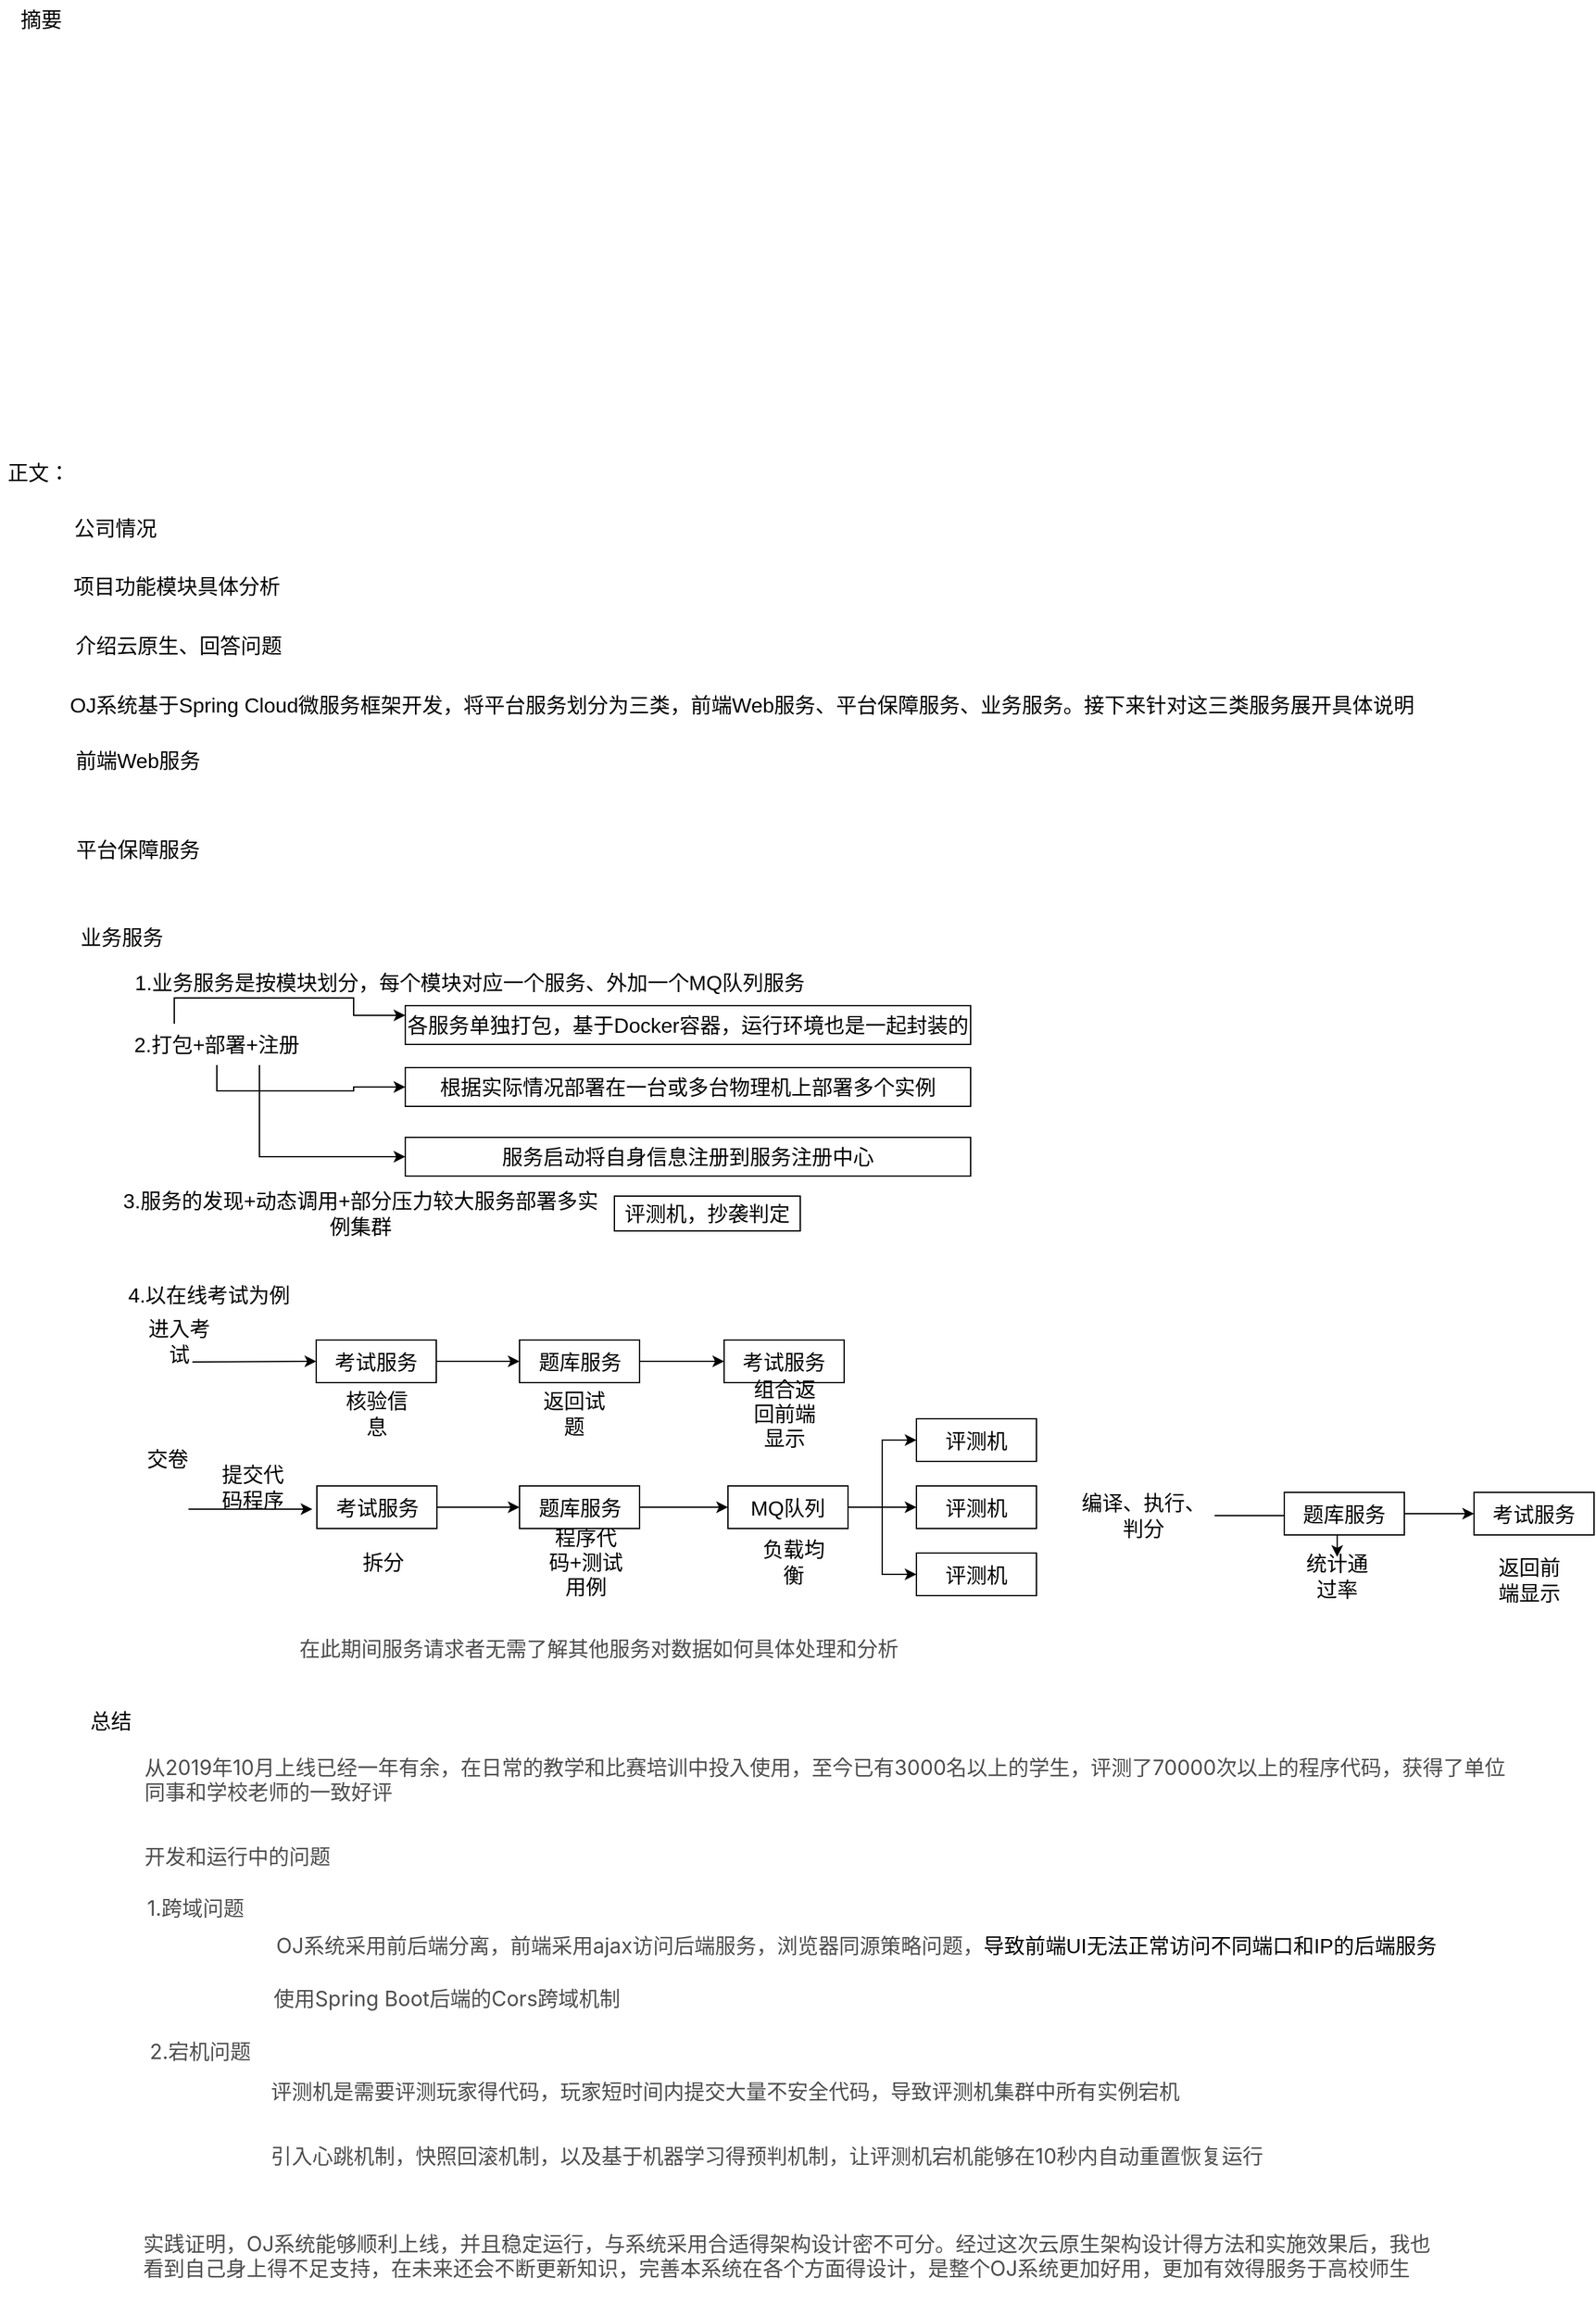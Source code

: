 <mxfile version="22.0.8" type="github">
  <diagram name="第 1 页" id="NLoXYbT1jdfY4DKMpZzK">
    <mxGraphModel dx="1613" dy="980" grid="0" gridSize="10" guides="1" tooltips="1" connect="1" arrows="1" fold="1" page="1" pageScale="1" pageWidth="10000" pageHeight="10000" math="0" shadow="0">
      <root>
        <mxCell id="0" />
        <mxCell id="1" parent="0" />
        <mxCell id="Ui8WLxv8zB1vM958ZW1R-1" value="摘要" style="text;html=1;strokeColor=none;fillColor=none;align=center;verticalAlign=middle;whiteSpace=wrap;rounded=0;fontSize=16;" vertex="1" parent="1">
          <mxGeometry x="51" y="57" width="60" height="30" as="geometry" />
        </mxCell>
        <mxCell id="Ui8WLxv8zB1vM958ZW1R-2" value="正文：&lt;br style=&quot;font-size: 16px;&quot;&gt;" style="text;html=1;strokeColor=none;fillColor=none;align=center;verticalAlign=middle;whiteSpace=wrap;rounded=0;fontSize=16;" vertex="1" parent="1">
          <mxGeometry x="49" y="408" width="60" height="30" as="geometry" />
        </mxCell>
        <mxCell id="Ui8WLxv8zB1vM958ZW1R-3" value="公司情况" style="text;html=1;strokeColor=none;fillColor=none;align=center;verticalAlign=middle;whiteSpace=wrap;rounded=0;fontSize=16;" vertex="1" parent="1">
          <mxGeometry x="103" y="450" width="71" height="31" as="geometry" />
        </mxCell>
        <mxCell id="Ui8WLxv8zB1vM958ZW1R-4" value="项目功能模块具体分析" style="text;html=1;strokeColor=none;fillColor=none;align=center;verticalAlign=middle;whiteSpace=wrap;rounded=0;fontSize=16;" vertex="1" parent="1">
          <mxGeometry x="103" y="497" width="166" height="27" as="geometry" />
        </mxCell>
        <mxCell id="Ui8WLxv8zB1vM958ZW1R-5" value="介绍云原生、回答问题" style="text;html=1;strokeColor=none;fillColor=none;align=center;verticalAlign=middle;whiteSpace=wrap;rounded=0;fontSize=16;" vertex="1" parent="1">
          <mxGeometry x="103" y="540" width="169" height="33" as="geometry" />
        </mxCell>
        <mxCell id="Ui8WLxv8zB1vM958ZW1R-8" value="OJ系统基于Spring Cloud微服务框架开发，将平台服务划分为三类，前端Web服务、平台保障服务、业务服务。接下来针对这三类服务展开具体说明" style="text;html=1;strokeColor=none;fillColor=none;align=center;verticalAlign=middle;whiteSpace=wrap;rounded=0;fontSize=16;" vertex="1" parent="1">
          <mxGeometry x="98" y="586" width="1052" height="33" as="geometry" />
        </mxCell>
        <mxCell id="Ui8WLxv8zB1vM958ZW1R-9" value="前端Web服务" style="text;html=1;strokeColor=none;fillColor=none;align=center;verticalAlign=middle;whiteSpace=wrap;rounded=0;fontSize=16;" vertex="1" parent="1">
          <mxGeometry x="103" y="629" width="106" height="33" as="geometry" />
        </mxCell>
        <mxCell id="Ui8WLxv8zB1vM958ZW1R-10" value="平台保障服务" style="text;html=1;strokeColor=none;fillColor=none;align=center;verticalAlign=middle;whiteSpace=wrap;rounded=0;fontSize=16;" vertex="1" parent="1">
          <mxGeometry x="103" y="698" width="106" height="33" as="geometry" />
        </mxCell>
        <mxCell id="Ui8WLxv8zB1vM958ZW1R-11" value="业务服务" style="text;html=1;strokeColor=none;fillColor=none;align=center;verticalAlign=middle;whiteSpace=wrap;rounded=0;fontSize=16;" vertex="1" parent="1">
          <mxGeometry x="105" y="767" width="77" height="32" as="geometry" />
        </mxCell>
        <mxCell id="Ui8WLxv8zB1vM958ZW1R-12" value="总结" style="text;html=1;strokeColor=none;fillColor=none;align=center;verticalAlign=middle;whiteSpace=wrap;rounded=0;fontSize=16;" vertex="1" parent="1">
          <mxGeometry x="111" y="1376" width="48" height="27" as="geometry" />
        </mxCell>
        <mxCell id="Ui8WLxv8zB1vM958ZW1R-13" value="1.业务服务是按模块划分，每个模块对应一个服务、外加一个MQ队列服务" style="text;html=1;strokeColor=none;fillColor=none;align=center;verticalAlign=middle;whiteSpace=wrap;rounded=0;fontSize=16;" vertex="1" parent="1">
          <mxGeometry x="145" y="802" width="536" height="32" as="geometry" />
        </mxCell>
        <mxCell id="Ui8WLxv8zB1vM958ZW1R-16" style="edgeStyle=orthogonalEdgeStyle;rounded=0;orthogonalLoop=1;jettySize=auto;html=1;exitX=0.25;exitY=0;exitDx=0;exitDy=0;entryX=0;entryY=0.25;entryDx=0;entryDy=0;" edge="1" parent="1" source="Ui8WLxv8zB1vM958ZW1R-14" target="Ui8WLxv8zB1vM958ZW1R-15">
          <mxGeometry relative="1" as="geometry" />
        </mxCell>
        <mxCell id="Ui8WLxv8zB1vM958ZW1R-22" style="edgeStyle=orthogonalEdgeStyle;rounded=0;orthogonalLoop=1;jettySize=auto;html=1;exitX=0.5;exitY=1;exitDx=0;exitDy=0;entryX=0;entryY=0.5;entryDx=0;entryDy=0;" edge="1" parent="1" source="Ui8WLxv8zB1vM958ZW1R-14" target="Ui8WLxv8zB1vM958ZW1R-17">
          <mxGeometry relative="1" as="geometry">
            <Array as="points">
              <mxPoint x="217" y="902" />
              <mxPoint x="323" y="902" />
              <mxPoint x="323" y="899" />
            </Array>
          </mxGeometry>
        </mxCell>
        <mxCell id="Ui8WLxv8zB1vM958ZW1R-24" style="edgeStyle=orthogonalEdgeStyle;rounded=0;orthogonalLoop=1;jettySize=auto;html=1;exitX=0.75;exitY=1;exitDx=0;exitDy=0;entryX=0;entryY=0.5;entryDx=0;entryDy=0;" edge="1" parent="1" source="Ui8WLxv8zB1vM958ZW1R-14" target="Ui8WLxv8zB1vM958ZW1R-23">
          <mxGeometry relative="1" as="geometry" />
        </mxCell>
        <mxCell id="Ui8WLxv8zB1vM958ZW1R-14" value="2.打包+部署+注册" style="text;html=1;strokeColor=none;fillColor=none;align=center;verticalAlign=middle;whiteSpace=wrap;rounded=0;fontSize=16;" vertex="1" parent="1">
          <mxGeometry x="151" y="850" width="132" height="32" as="geometry" />
        </mxCell>
        <mxCell id="Ui8WLxv8zB1vM958ZW1R-15" value="各服务单独打包，基于Docker容器，运行环境也是一起封装的" style="rounded=0;whiteSpace=wrap;html=1;fontSize=16;" vertex="1" parent="1">
          <mxGeometry x="363" y="836" width="438" height="30" as="geometry" />
        </mxCell>
        <mxCell id="Ui8WLxv8zB1vM958ZW1R-17" value="根据实际情况部署在一台或多台物理机上部署多个实例" style="rounded=0;whiteSpace=wrap;html=1;fontSize=16;" vertex="1" parent="1">
          <mxGeometry x="363" y="884" width="438" height="30" as="geometry" />
        </mxCell>
        <mxCell id="Ui8WLxv8zB1vM958ZW1R-23" value="服务启动将自身信息注册到服务注册中心" style="rounded=0;whiteSpace=wrap;html=1;fontSize=16;" vertex="1" parent="1">
          <mxGeometry x="363" y="938" width="438" height="30" as="geometry" />
        </mxCell>
        <mxCell id="Ui8WLxv8zB1vM958ZW1R-25" value="3.服务的发现+动态调用+部分压力较大服务部署多实例集群" style="text;html=1;strokeColor=none;fillColor=none;align=center;verticalAlign=middle;whiteSpace=wrap;rounded=0;fontSize=16;" vertex="1" parent="1">
          <mxGeometry x="143" y="981" width="371" height="32" as="geometry" />
        </mxCell>
        <mxCell id="Ui8WLxv8zB1vM958ZW1R-27" value="4.以在线考试为例" style="text;html=1;strokeColor=none;fillColor=none;align=center;verticalAlign=middle;whiteSpace=wrap;rounded=0;fontSize=16;" vertex="1" parent="1">
          <mxGeometry x="141" y="1044" width="140" height="31" as="geometry" />
        </mxCell>
        <mxCell id="Ui8WLxv8zB1vM958ZW1R-30" value="评测机，抄袭判定" style="rounded=0;whiteSpace=wrap;html=1;fontSize=16;" vertex="1" parent="1">
          <mxGeometry x="525" y="983.5" width="144" height="27" as="geometry" />
        </mxCell>
        <mxCell id="Ui8WLxv8zB1vM958ZW1R-36" value="" style="edgeStyle=orthogonalEdgeStyle;rounded=0;orthogonalLoop=1;jettySize=auto;html=1;fontSize=16;" edge="1" parent="1" source="Ui8WLxv8zB1vM958ZW1R-31" target="Ui8WLxv8zB1vM958ZW1R-32">
          <mxGeometry relative="1" as="geometry" />
        </mxCell>
        <mxCell id="Ui8WLxv8zB1vM958ZW1R-31" value="考试服务" style="rounded=0;whiteSpace=wrap;html=1;fontSize=16;" vertex="1" parent="1">
          <mxGeometry x="294" y="1095" width="93" height="33" as="geometry" />
        </mxCell>
        <mxCell id="Ui8WLxv8zB1vM958ZW1R-39" value="" style="edgeStyle=orthogonalEdgeStyle;rounded=0;orthogonalLoop=1;jettySize=auto;html=1;fontSize=16;" edge="1" parent="1" source="Ui8WLxv8zB1vM958ZW1R-32" target="Ui8WLxv8zB1vM958ZW1R-38">
          <mxGeometry relative="1" as="geometry" />
        </mxCell>
        <mxCell id="Ui8WLxv8zB1vM958ZW1R-32" value="题库服务" style="rounded=0;whiteSpace=wrap;html=1;fontSize=16;" vertex="1" parent="1">
          <mxGeometry x="451.5" y="1095" width="93" height="33" as="geometry" />
        </mxCell>
        <mxCell id="Ui8WLxv8zB1vM958ZW1R-33" value="" style="endArrow=classic;html=1;rounded=0;entryX=0;entryY=0.5;entryDx=0;entryDy=0;fontSize=16;" edge="1" parent="1" target="Ui8WLxv8zB1vM958ZW1R-31">
          <mxGeometry width="50" height="50" relative="1" as="geometry">
            <mxPoint x="198" y="1112" as="sourcePoint" />
            <mxPoint x="254.5" y="1086.5" as="targetPoint" />
          </mxGeometry>
        </mxCell>
        <mxCell id="Ui8WLxv8zB1vM958ZW1R-34" value="进入考试" style="text;html=1;strokeColor=none;fillColor=none;align=center;verticalAlign=middle;whiteSpace=wrap;rounded=0;fontSize=16;" vertex="1" parent="1">
          <mxGeometry x="157.5" y="1081" width="60" height="30" as="geometry" />
        </mxCell>
        <mxCell id="Ui8WLxv8zB1vM958ZW1R-35" value="核验信息" style="text;html=1;strokeColor=none;fillColor=none;align=center;verticalAlign=middle;whiteSpace=wrap;rounded=0;fontSize=16;" vertex="1" parent="1">
          <mxGeometry x="311" y="1137" width="60" height="30" as="geometry" />
        </mxCell>
        <mxCell id="Ui8WLxv8zB1vM958ZW1R-37" value="返回试题" style="text;html=1;strokeColor=none;fillColor=none;align=center;verticalAlign=middle;whiteSpace=wrap;rounded=0;fontSize=16;" vertex="1" parent="1">
          <mxGeometry x="464" y="1137" width="60" height="30" as="geometry" />
        </mxCell>
        <mxCell id="Ui8WLxv8zB1vM958ZW1R-38" value="考试服务" style="rounded=0;whiteSpace=wrap;html=1;fontSize=16;" vertex="1" parent="1">
          <mxGeometry x="610" y="1095" width="93" height="33" as="geometry" />
        </mxCell>
        <mxCell id="Ui8WLxv8zB1vM958ZW1R-40" value="组合返回前端显示" style="text;html=1;strokeColor=none;fillColor=none;align=center;verticalAlign=middle;whiteSpace=wrap;rounded=0;fontSize=16;" vertex="1" parent="1">
          <mxGeometry x="626.5" y="1137" width="60" height="30" as="geometry" />
        </mxCell>
        <mxCell id="Ui8WLxv8zB1vM958ZW1R-41" value="交卷" style="text;html=1;strokeColor=none;fillColor=none;align=center;verticalAlign=middle;whiteSpace=wrap;rounded=0;fontSize=16;" vertex="1" parent="1">
          <mxGeometry x="149" y="1172" width="60" height="30" as="geometry" />
        </mxCell>
        <mxCell id="Ui8WLxv8zB1vM958ZW1R-47" value="" style="edgeStyle=orthogonalEdgeStyle;rounded=0;orthogonalLoop=1;jettySize=auto;html=1;fontSize=16;" edge="1" parent="1" source="Ui8WLxv8zB1vM958ZW1R-42" target="Ui8WLxv8zB1vM958ZW1R-45">
          <mxGeometry relative="1" as="geometry" />
        </mxCell>
        <mxCell id="Ui8WLxv8zB1vM958ZW1R-42" value="考试服务" style="rounded=0;whiteSpace=wrap;html=1;fontSize=16;" vertex="1" parent="1">
          <mxGeometry x="294.5" y="1208" width="93" height="33" as="geometry" />
        </mxCell>
        <mxCell id="Ui8WLxv8zB1vM958ZW1R-43" value="" style="endArrow=classic;html=1;rounded=0;entryX=0;entryY=0.5;entryDx=0;entryDy=0;fontSize=16;" edge="1" parent="1">
          <mxGeometry width="50" height="50" relative="1" as="geometry">
            <mxPoint x="195" y="1226" as="sourcePoint" />
            <mxPoint x="291" y="1226" as="targetPoint" />
          </mxGeometry>
        </mxCell>
        <mxCell id="Ui8WLxv8zB1vM958ZW1R-44" value="提交代码程序" style="text;html=1;strokeColor=none;fillColor=none;align=center;verticalAlign=middle;whiteSpace=wrap;rounded=0;fontSize=16;" vertex="1" parent="1">
          <mxGeometry x="215" y="1194" width="60" height="30" as="geometry" />
        </mxCell>
        <mxCell id="Ui8WLxv8zB1vM958ZW1R-50" value="" style="edgeStyle=orthogonalEdgeStyle;rounded=0;orthogonalLoop=1;jettySize=auto;html=1;fontSize=16;" edge="1" parent="1" source="Ui8WLxv8zB1vM958ZW1R-45" target="Ui8WLxv8zB1vM958ZW1R-48">
          <mxGeometry relative="1" as="geometry" />
        </mxCell>
        <mxCell id="Ui8WLxv8zB1vM958ZW1R-45" value="题库服务" style="rounded=0;whiteSpace=wrap;html=1;fontSize=16;" vertex="1" parent="1">
          <mxGeometry x="451.5" y="1208" width="93" height="33" as="geometry" />
        </mxCell>
        <mxCell id="Ui8WLxv8zB1vM958ZW1R-46" value="拆分" style="text;html=1;strokeColor=none;fillColor=none;align=center;verticalAlign=middle;whiteSpace=wrap;rounded=0;fontSize=16;" vertex="1" parent="1">
          <mxGeometry x="316" y="1252" width="60" height="30" as="geometry" />
        </mxCell>
        <mxCell id="Ui8WLxv8zB1vM958ZW1R-52" value="" style="edgeStyle=orthogonalEdgeStyle;rounded=0;orthogonalLoop=1;jettySize=auto;html=1;fontSize=16;" edge="1" parent="1" source="Ui8WLxv8zB1vM958ZW1R-48" target="Ui8WLxv8zB1vM958ZW1R-51">
          <mxGeometry relative="1" as="geometry" />
        </mxCell>
        <mxCell id="Ui8WLxv8zB1vM958ZW1R-55" style="edgeStyle=orthogonalEdgeStyle;rounded=0;orthogonalLoop=1;jettySize=auto;html=1;exitX=1;exitY=0.5;exitDx=0;exitDy=0;entryX=0;entryY=0.5;entryDx=0;entryDy=0;fontSize=16;" edge="1" parent="1" source="Ui8WLxv8zB1vM958ZW1R-48" target="Ui8WLxv8zB1vM958ZW1R-53">
          <mxGeometry relative="1" as="geometry" />
        </mxCell>
        <mxCell id="Ui8WLxv8zB1vM958ZW1R-56" style="edgeStyle=orthogonalEdgeStyle;rounded=0;orthogonalLoop=1;jettySize=auto;html=1;exitX=1;exitY=0.5;exitDx=0;exitDy=0;entryX=0;entryY=0.5;entryDx=0;entryDy=0;fontSize=16;" edge="1" parent="1" source="Ui8WLxv8zB1vM958ZW1R-48" target="Ui8WLxv8zB1vM958ZW1R-54">
          <mxGeometry relative="1" as="geometry" />
        </mxCell>
        <mxCell id="Ui8WLxv8zB1vM958ZW1R-48" value="MQ队列" style="rounded=0;whiteSpace=wrap;html=1;fontSize=16;" vertex="1" parent="1">
          <mxGeometry x="613" y="1208" width="93" height="33" as="geometry" />
        </mxCell>
        <mxCell id="Ui8WLxv8zB1vM958ZW1R-49" value="程序代码+测试用例" style="text;html=1;strokeColor=none;fillColor=none;align=center;verticalAlign=middle;whiteSpace=wrap;rounded=0;fontSize=16;" vertex="1" parent="1">
          <mxGeometry x="473" y="1252" width="60" height="30" as="geometry" />
        </mxCell>
        <mxCell id="Ui8WLxv8zB1vM958ZW1R-51" value="评测机" style="rounded=0;whiteSpace=wrap;html=1;fontSize=16;" vertex="1" parent="1">
          <mxGeometry x="759" y="1208" width="93" height="33" as="geometry" />
        </mxCell>
        <mxCell id="Ui8WLxv8zB1vM958ZW1R-53" value="评测机" style="rounded=0;whiteSpace=wrap;html=1;fontSize=16;" vertex="1" parent="1">
          <mxGeometry x="759" y="1156" width="93" height="33" as="geometry" />
        </mxCell>
        <mxCell id="Ui8WLxv8zB1vM958ZW1R-54" value="评测机" style="rounded=0;whiteSpace=wrap;html=1;fontSize=16;" vertex="1" parent="1">
          <mxGeometry x="759" y="1260" width="93" height="33" as="geometry" />
        </mxCell>
        <mxCell id="Ui8WLxv8zB1vM958ZW1R-58" value="负载均衡" style="text;html=1;strokeColor=none;fillColor=none;align=center;verticalAlign=middle;whiteSpace=wrap;rounded=0;fontSize=16;" vertex="1" parent="1">
          <mxGeometry x="634" y="1252" width="60" height="30" as="geometry" />
        </mxCell>
        <mxCell id="Ui8WLxv8zB1vM958ZW1R-62" value="" style="edgeStyle=orthogonalEdgeStyle;rounded=0;orthogonalLoop=1;jettySize=auto;html=1;fontSize=16;" edge="1" parent="1" source="Ui8WLxv8zB1vM958ZW1R-59" target="Ui8WLxv8zB1vM958ZW1R-61">
          <mxGeometry relative="1" as="geometry" />
        </mxCell>
        <mxCell id="Ui8WLxv8zB1vM958ZW1R-59" value="编译、执行、判分" style="text;html=1;strokeColor=none;fillColor=none;align=center;verticalAlign=middle;whiteSpace=wrap;rounded=0;fontSize=16;" vertex="1" parent="1">
          <mxGeometry x="880" y="1213" width="110" height="36" as="geometry" />
        </mxCell>
        <mxCell id="Ui8WLxv8zB1vM958ZW1R-64" value="" style="edgeStyle=orthogonalEdgeStyle;rounded=0;orthogonalLoop=1;jettySize=auto;html=1;fontSize=16;" edge="1" parent="1" source="Ui8WLxv8zB1vM958ZW1R-60" target="Ui8WLxv8zB1vM958ZW1R-63">
          <mxGeometry relative="1" as="geometry" />
        </mxCell>
        <mxCell id="Ui8WLxv8zB1vM958ZW1R-60" value="题库服务" style="rounded=0;whiteSpace=wrap;html=1;fontSize=16;" vertex="1" parent="1">
          <mxGeometry x="1044" y="1213" width="93" height="33" as="geometry" />
        </mxCell>
        <mxCell id="Ui8WLxv8zB1vM958ZW1R-61" value="统计通过率" style="text;html=1;strokeColor=none;fillColor=none;align=center;verticalAlign=middle;whiteSpace=wrap;rounded=0;fontSize=16;" vertex="1" parent="1">
          <mxGeometry x="1055" y="1263" width="60" height="30" as="geometry" />
        </mxCell>
        <mxCell id="Ui8WLxv8zB1vM958ZW1R-63" value="考试服务" style="rounded=0;whiteSpace=wrap;html=1;fontSize=16;" vertex="1" parent="1">
          <mxGeometry x="1191" y="1213" width="93" height="33" as="geometry" />
        </mxCell>
        <mxCell id="Ui8WLxv8zB1vM958ZW1R-65" value="返回前端显示" style="text;html=1;strokeColor=none;fillColor=none;align=center;verticalAlign=middle;whiteSpace=wrap;rounded=0;fontSize=16;" vertex="1" parent="1">
          <mxGeometry x="1204" y="1266" width="60" height="30" as="geometry" />
        </mxCell>
        <mxCell id="Ui8WLxv8zB1vM958ZW1R-69" value="&lt;span style=&quot;color: rgb(77, 77, 77); font-family: -apple-system, &amp;quot;SF UI Text&amp;quot;, Arial, &amp;quot;PingFang SC&amp;quot;, &amp;quot;Hiragino Sans GB&amp;quot;, &amp;quot;Microsoft YaHei&amp;quot;, &amp;quot;WenQuanYi Micro Hei&amp;quot;, sans-serif; font-size: 16px; font-style: normal; font-variant-ligatures: no-common-ligatures; font-variant-caps: normal; font-weight: 400; letter-spacing: normal; orphans: 2; text-align: start; text-indent: 0px; text-transform: none; widows: 2; word-spacing: 0px; -webkit-text-stroke-width: 0px; background-color: rgb(255, 255, 255); text-decoration-thickness: initial; text-decoration-style: initial; text-decoration-color: initial; float: none; display: inline !important;&quot;&gt;在此期间服务请求者无需了解其他服务对数据如何具体处理和分析&lt;/span&gt;" style="text;whiteSpace=wrap;html=1;" vertex="1" parent="1">
          <mxGeometry x="279" y="1318" width="484" height="33" as="geometry" />
        </mxCell>
        <mxCell id="Ui8WLxv8zB1vM958ZW1R-71" value="&lt;font face=&quot;-apple-system, SF UI Text, Arial, PingFang SC, Hiragino Sans GB, Microsoft YaHei, WenQuanYi Micro Hei, sans-serif&quot; color=&quot;#4d4d4d&quot;&gt;&lt;span style=&quot;font-size: 16px; font-variant-ligatures: no-common-ligatures; background-color: rgb(255, 255, 255);&quot;&gt;从2019年10月上线已经一年有余，在日常的教学和比赛培训中投入使用，至今已有3000名以上的学生，评测了70000次以上的程序代码，获得了单位同事和学校老师的一致好评&lt;/span&gt;&lt;/font&gt;" style="text;whiteSpace=wrap;html=1;" vertex="1" parent="1">
          <mxGeometry x="159" y="1410" width="1068" height="54" as="geometry" />
        </mxCell>
        <mxCell id="Ui8WLxv8zB1vM958ZW1R-72" value="&lt;font face=&quot;-apple-system, SF UI Text, Arial, PingFang SC, Hiragino Sans GB, Microsoft YaHei, WenQuanYi Micro Hei, sans-serif&quot; color=&quot;#4d4d4d&quot;&gt;&lt;span style=&quot;font-size: 16px; font-variant-ligatures: no-common-ligatures; background-color: rgb(255, 255, 255);&quot;&gt;开发和运行中的问题&lt;/span&gt;&lt;/font&gt;" style="text;whiteSpace=wrap;html=1;" vertex="1" parent="1">
          <mxGeometry x="159" y="1479" width="155" height="30" as="geometry" />
        </mxCell>
        <mxCell id="Ui8WLxv8zB1vM958ZW1R-73" value="&lt;font face=&quot;-apple-system, SF UI Text, Arial, PingFang SC, Hiragino Sans GB, Microsoft YaHei, WenQuanYi Micro Hei, sans-serif&quot; color=&quot;#4d4d4d&quot;&gt;&lt;span style=&quot;font-size: 16px; font-variant-ligatures: no-common-ligatures; background-color: rgb(255, 255, 255);&quot;&gt;1.跨域问题&lt;/span&gt;&lt;/font&gt;" style="text;whiteSpace=wrap;html=1;" vertex="1" parent="1">
          <mxGeometry x="161" y="1519" width="96" height="29" as="geometry" />
        </mxCell>
        <mxCell id="Ui8WLxv8zB1vM958ZW1R-74" value="&lt;font face=&quot;-apple-system, SF UI Text, Arial, PingFang SC, Hiragino Sans GB, Microsoft YaHei, WenQuanYi Micro Hei, sans-serif&quot; color=&quot;#4d4d4d&quot;&gt;&lt;span style=&quot;font-size: 16px; font-variant-ligatures: no-common-ligatures; background-color: rgb(255, 255, 255);&quot;&gt;2.宕机问题&lt;/span&gt;&lt;/font&gt;" style="text;whiteSpace=wrap;html=1;" vertex="1" parent="1">
          <mxGeometry x="163" y="1630" width="96" height="29" as="geometry" />
        </mxCell>
        <mxCell id="Ui8WLxv8zB1vM958ZW1R-77" value="&lt;font face=&quot;-apple-system, SF UI Text, Arial, PingFang SC, Hiragino Sans GB, Microsoft YaHei, WenQuanYi Micro Hei, sans-serif&quot; color=&quot;#4d4d4d&quot; style=&quot;font-size: 16px;&quot;&gt;&lt;span style=&quot;font-size: 16px; font-variant-ligatures: no-common-ligatures; background-color: rgb(255, 255, 255);&quot;&gt;OJ系统采用前后端分离，前端采用ajax访问后端服务，浏览器同源策略问题，&lt;/span&gt;&lt;/font&gt;导致前端UI无法正常访问不同端口和IP的后端服务" style="text;whiteSpace=wrap;html=1;fontSize=16;" vertex="1" parent="1">
          <mxGeometry x="261" y="1548" width="928" height="31" as="geometry" />
        </mxCell>
        <mxCell id="Ui8WLxv8zB1vM958ZW1R-78" value="&lt;font face=&quot;-apple-system, SF UI Text, Arial, PingFang SC, Hiragino Sans GB, Microsoft YaHei, WenQuanYi Micro Hei, sans-serif&quot; color=&quot;#4d4d4d&quot;&gt;&lt;span style=&quot;font-variant-ligatures: no-common-ligatures; background-color: rgb(255, 255, 255);&quot;&gt;使用Spring Boot后端的Cors跨域机制&lt;/span&gt;&lt;/font&gt;" style="text;whiteSpace=wrap;html=1;fontSize=16;" vertex="1" parent="1">
          <mxGeometry x="259" y="1589" width="928" height="31" as="geometry" />
        </mxCell>
        <mxCell id="Ui8WLxv8zB1vM958ZW1R-79" value="&lt;font face=&quot;-apple-system, SF UI Text, Arial, PingFang SC, Hiragino Sans GB, Microsoft YaHei, WenQuanYi Micro Hei, sans-serif&quot; color=&quot;#4d4d4d&quot;&gt;&lt;span style=&quot;font-variant-ligatures: no-common-ligatures; background-color: rgb(255, 255, 255);&quot;&gt;评测机是需要评测玩家得代码，玩家短时间内提交大量不安全代码，导致评测机集群中所有实例宕机&lt;/span&gt;&lt;/font&gt;" style="text;whiteSpace=wrap;html=1;fontSize=16;" vertex="1" parent="1">
          <mxGeometry x="257" y="1661" width="928" height="31" as="geometry" />
        </mxCell>
        <mxCell id="Ui8WLxv8zB1vM958ZW1R-80" value="&lt;font face=&quot;-apple-system, SF UI Text, Arial, PingFang SC, Hiragino Sans GB, Microsoft YaHei, WenQuanYi Micro Hei, sans-serif&quot; color=&quot;#4d4d4d&quot;&gt;&lt;span style=&quot;font-variant-ligatures: no-common-ligatures; background-color: rgb(255, 255, 255);&quot;&gt;引入心跳机制，快照回滚机制，以及基于机器学习得预判机制，让评测机宕机能够在10秒内自动重置恢复运行&lt;/span&gt;&lt;/font&gt;" style="text;whiteSpace=wrap;html=1;fontSize=16;" vertex="1" parent="1">
          <mxGeometry x="257" y="1711" width="928" height="31" as="geometry" />
        </mxCell>
        <mxCell id="Ui8WLxv8zB1vM958ZW1R-81" value="&lt;font face=&quot;-apple-system, SF UI Text, Arial, PingFang SC, Hiragino Sans GB, Microsoft YaHei, WenQuanYi Micro Hei, sans-serif&quot; color=&quot;#4d4d4d&quot;&gt;&lt;span style=&quot;font-size: 16px; font-variant-ligatures: no-common-ligatures; background-color: rgb(255, 255, 255);&quot;&gt;实践证明，OJ系统能够顺利上线，并且稳定运行，与系统采用合适得架构设计密不可分。经过这次云原生架构设计得方法和实施效果后，我也看到自己身上得不足支持，在未来还会不断更新知识，完善本系统在各个方面得设计，是整个OJ系统更加好用，更加有效得服务于高校师生&lt;/span&gt;&lt;/font&gt;" style="text;whiteSpace=wrap;html=1;" vertex="1" parent="1">
          <mxGeometry x="157.5" y="1779" width="1000.5" height="71" as="geometry" />
        </mxCell>
      </root>
    </mxGraphModel>
  </diagram>
</mxfile>
